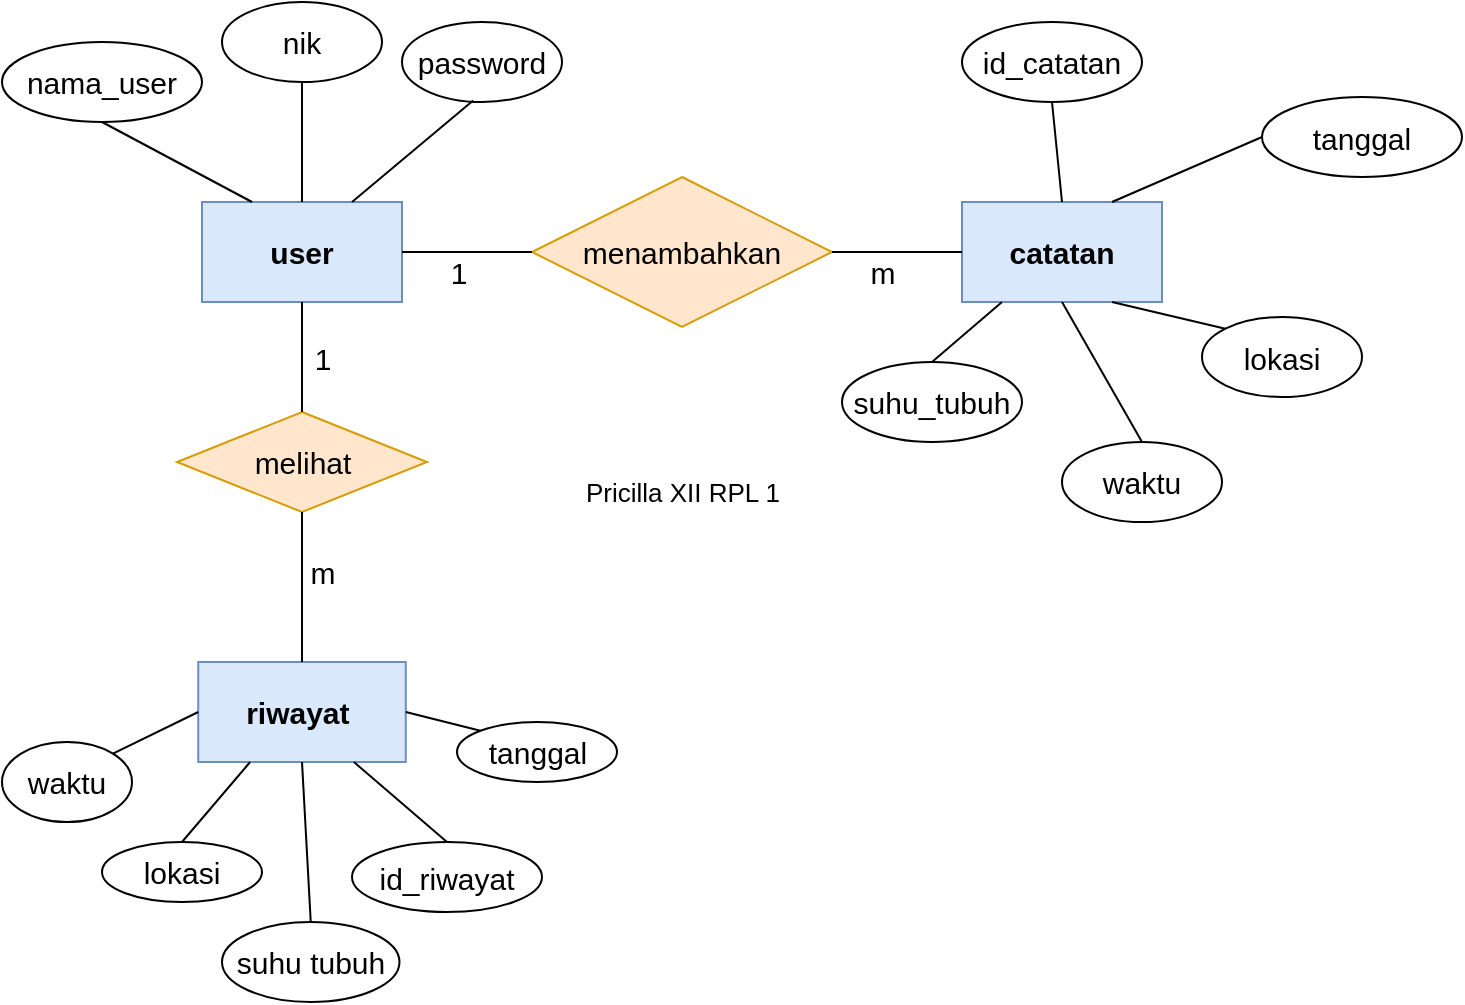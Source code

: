 <mxfile version="20.8.16" type="device"><diagram id="R2lEEEUBdFMjLlhIrx00" name="Page-1"><mxGraphModel dx="864" dy="516" grid="1" gridSize="10" guides="1" tooltips="1" connect="1" arrows="1" fold="1" page="1" pageScale="1" pageWidth="850" pageHeight="1100" math="0" shadow="0" extFonts="Permanent Marker^https://fonts.googleapis.com/css?family=Permanent+Marker"><root><mxCell id="0"/><mxCell id="1" parent="0"/><mxCell id="xdPh64oGeWpzN-MO5llG-1" value="user" style="rounded=0;whiteSpace=wrap;html=1;fontSize=15;fillColor=#dae8fc;strokeColor=#6c8ebf;fontStyle=1" parent="1" vertex="1"><mxGeometry x="110" y="180" width="100" height="50" as="geometry"/></mxCell><mxCell id="xdPh64oGeWpzN-MO5llG-2" value="menambahkan" style="rhombus;whiteSpace=wrap;html=1;fontSize=15;fillColor=#ffe6cc;strokeColor=#d79b00;" parent="1" vertex="1"><mxGeometry x="275" y="167.5" width="150" height="75" as="geometry"/></mxCell><mxCell id="xdPh64oGeWpzN-MO5llG-3" value="catatan" style="rounded=0;whiteSpace=wrap;html=1;fontSize=15;fillColor=#dae8fc;strokeColor=#6c8ebf;fontStyle=1" parent="1" vertex="1"><mxGeometry x="490" y="180" width="100" height="50" as="geometry"/></mxCell><mxCell id="xdPh64oGeWpzN-MO5llG-7" value="nama_user" style="ellipse;whiteSpace=wrap;html=1;fontSize=15;" parent="1" vertex="1"><mxGeometry x="10" y="100" width="100" height="40" as="geometry"/></mxCell><mxCell id="xdPh64oGeWpzN-MO5llG-8" value="nik" style="ellipse;whiteSpace=wrap;html=1;fontSize=15;" parent="1" vertex="1"><mxGeometry x="120" y="80" width="80" height="40" as="geometry"/></mxCell><mxCell id="xdPh64oGeWpzN-MO5llG-10" value="" style="endArrow=none;html=1;rounded=0;fontSize=15;exitX=0.5;exitY=1;exitDx=0;exitDy=0;entryX=0.5;entryY=0;entryDx=0;entryDy=0;" parent="1" source="xdPh64oGeWpzN-MO5llG-8" target="xdPh64oGeWpzN-MO5llG-1" edge="1"><mxGeometry width="50" height="50" relative="1" as="geometry"><mxPoint x="60" y="190" as="sourcePoint"/><mxPoint x="140" y="180" as="targetPoint"/></mxGeometry></mxCell><mxCell id="xdPh64oGeWpzN-MO5llG-11" value="" style="endArrow=none;html=1;rounded=0;fontSize=15;entryX=0.25;entryY=0;entryDx=0;entryDy=0;exitX=0.5;exitY=1;exitDx=0;exitDy=0;" parent="1" source="xdPh64oGeWpzN-MO5llG-7" target="xdPh64oGeWpzN-MO5llG-1" edge="1"><mxGeometry width="50" height="50" relative="1" as="geometry"><mxPoint x="50" y="280" as="sourcePoint"/><mxPoint x="100" y="230" as="targetPoint"/></mxGeometry></mxCell><mxCell id="xdPh64oGeWpzN-MO5llG-15" value="password" style="ellipse;whiteSpace=wrap;html=1;fontSize=15;" parent="1" vertex="1"><mxGeometry x="210" y="90" width="80" height="40" as="geometry"/></mxCell><mxCell id="xdPh64oGeWpzN-MO5llG-16" value="" style="endArrow=none;html=1;rounded=0;fontSize=15;exitX=0.75;exitY=0;exitDx=0;exitDy=0;entryX=0.445;entryY=0.98;entryDx=0;entryDy=0;entryPerimeter=0;" parent="1" source="xdPh64oGeWpzN-MO5llG-1" target="xdPh64oGeWpzN-MO5llG-15" edge="1"><mxGeometry width="50" height="50" relative="1" as="geometry"><mxPoint x="180" y="190" as="sourcePoint"/><mxPoint x="230" y="140" as="targetPoint"/></mxGeometry></mxCell><mxCell id="xdPh64oGeWpzN-MO5llG-17" value="id_catatan" style="ellipse;whiteSpace=wrap;html=1;fontSize=15;" parent="1" vertex="1"><mxGeometry x="490" y="90" width="90" height="40" as="geometry"/></mxCell><mxCell id="xdPh64oGeWpzN-MO5llG-20" value="tanggal" style="ellipse;whiteSpace=wrap;html=1;fontSize=15;" parent="1" vertex="1"><mxGeometry x="640" y="127.5" width="100" height="40" as="geometry"/></mxCell><mxCell id="xdPh64oGeWpzN-MO5llG-21" value="waktu" style="ellipse;whiteSpace=wrap;html=1;fontSize=15;" parent="1" vertex="1"><mxGeometry x="540" y="300" width="80" height="40" as="geometry"/></mxCell><mxCell id="xdPh64oGeWpzN-MO5llG-22" value="lokasi" style="ellipse;whiteSpace=wrap;html=1;fontSize=15;" parent="1" vertex="1"><mxGeometry x="610" y="237.5" width="80" height="40" as="geometry"/></mxCell><mxCell id="xdPh64oGeWpzN-MO5llG-23" value="suhu_tubuh" style="ellipse;whiteSpace=wrap;html=1;fontSize=15;" parent="1" vertex="1"><mxGeometry x="430" y="260" width="90" height="40" as="geometry"/></mxCell><mxCell id="xdPh64oGeWpzN-MO5llG-24" value="" style="endArrow=none;html=1;rounded=0;fontSize=15;exitX=0.5;exitY=0;exitDx=0;exitDy=0;" parent="1" source="xdPh64oGeWpzN-MO5llG-23" edge="1"><mxGeometry width="50" height="50" relative="1" as="geometry"><mxPoint x="480" y="280" as="sourcePoint"/><mxPoint x="510" y="230" as="targetPoint"/></mxGeometry></mxCell><mxCell id="xdPh64oGeWpzN-MO5llG-25" value="" style="endArrow=none;html=1;rounded=0;fontSize=15;entryX=0.5;entryY=1;entryDx=0;entryDy=0;exitX=0.5;exitY=0;exitDx=0;exitDy=0;" parent="1" source="xdPh64oGeWpzN-MO5llG-21" target="xdPh64oGeWpzN-MO5llG-3" edge="1"><mxGeometry width="50" height="50" relative="1" as="geometry"><mxPoint x="600" y="290" as="sourcePoint"/><mxPoint x="610" y="260" as="targetPoint"/></mxGeometry></mxCell><mxCell id="xdPh64oGeWpzN-MO5llG-27" value="" style="endArrow=none;html=1;rounded=0;fontSize=15;entryX=0.5;entryY=1;entryDx=0;entryDy=0;exitX=0.5;exitY=0;exitDx=0;exitDy=0;" parent="1" source="xdPh64oGeWpzN-MO5llG-3" target="xdPh64oGeWpzN-MO5llG-17" edge="1"><mxGeometry width="50" height="50" relative="1" as="geometry"><mxPoint x="490" y="190" as="sourcePoint"/><mxPoint x="540" y="140" as="targetPoint"/></mxGeometry></mxCell><mxCell id="xdPh64oGeWpzN-MO5llG-30" value="" style="endArrow=none;html=1;rounded=0;fontSize=15;entryX=0.75;entryY=0;entryDx=0;entryDy=0;exitX=0;exitY=0.5;exitDx=0;exitDy=0;" parent="1" source="xdPh64oGeWpzN-MO5llG-20" target="xdPh64oGeWpzN-MO5llG-3" edge="1"><mxGeometry width="50" height="50" relative="1" as="geometry"><mxPoint x="610" y="260" as="sourcePoint"/><mxPoint x="660" y="210" as="targetPoint"/></mxGeometry></mxCell><mxCell id="xdPh64oGeWpzN-MO5llG-31" value="" style="endArrow=none;html=1;rounded=0;fontSize=15;entryX=0.75;entryY=1;entryDx=0;entryDy=0;exitX=0;exitY=0;exitDx=0;exitDy=0;" parent="1" source="xdPh64oGeWpzN-MO5llG-22" target="xdPh64oGeWpzN-MO5llG-3" edge="1"><mxGeometry width="50" height="50" relative="1" as="geometry"><mxPoint x="620" y="290" as="sourcePoint"/><mxPoint x="640" y="260" as="targetPoint"/></mxGeometry></mxCell><mxCell id="csybb6w0sOUXzw2MAqha-1" value="Pricilla XII RPL 1" style="text;html=1;align=center;verticalAlign=middle;resizable=0;points=[];autosize=1;strokeColor=none;fillColor=none;fontSize=13;" parent="1" vertex="1"><mxGeometry x="290" y="310" width="120" height="30" as="geometry"/></mxCell><mxCell id="csybb6w0sOUXzw2MAqha-3" value="1" style="text;html=1;align=center;verticalAlign=middle;resizable=0;points=[];autosize=1;strokeColor=none;fillColor=none;fontSize=15;" parent="1" vertex="1"><mxGeometry x="222.51" y="200" width="30" height="30" as="geometry"/></mxCell><mxCell id="csybb6w0sOUXzw2MAqha-4" value="m" style="text;html=1;align=center;verticalAlign=middle;resizable=0;points=[];autosize=1;strokeColor=none;fillColor=none;fontSize=15;" parent="1" vertex="1"><mxGeometry x="430" y="200" width="40" height="30" as="geometry"/></mxCell><mxCell id="TVTSQYNFymQfvqSXY4HJ-3" style="edgeStyle=orthogonalEdgeStyle;rounded=0;sketch=1;hachureGap=4;jiggle=2;curveFitting=1;orthogonalLoop=1;jettySize=auto;html=1;exitX=1;exitY=0.5;exitDx=0;exitDy=0;entryX=0.5;entryY=0;entryDx=0;entryDy=0;fontFamily=Architects Daughter;fontSource=https%3A%2F%2Ffonts.googleapis.com%2Fcss%3Ffamily%3DArchitects%2BDaughter;fontSize=16;strokeColor=none;" parent="1" source="csybb6w0sOUXzw2MAqha-8" target="csybb6w0sOUXzw2MAqha-9" edge="1"><mxGeometry relative="1" as="geometry"/></mxCell><mxCell id="csybb6w0sOUXzw2MAqha-8" value="riwayat&amp;nbsp;" style="rounded=0;whiteSpace=wrap;html=1;fontSize=15;fillColor=#dae8fc;strokeColor=#6c8ebf;fontStyle=1" parent="1" vertex="1"><mxGeometry x="108.13" y="410" width="103.75" height="50" as="geometry"/></mxCell><mxCell id="csybb6w0sOUXzw2MAqha-9" value="tanggal" style="ellipse;whiteSpace=wrap;html=1;fontSize=15;" parent="1" vertex="1"><mxGeometry x="237.5" y="440" width="80" height="30" as="geometry"/></mxCell><mxCell id="csybb6w0sOUXzw2MAqha-10" value="waktu" style="ellipse;whiteSpace=wrap;html=1;fontSize=15;" parent="1" vertex="1"><mxGeometry x="10" y="450" width="65" height="40" as="geometry"/></mxCell><mxCell id="csybb6w0sOUXzw2MAqha-11" value="lokasi" style="ellipse;whiteSpace=wrap;html=1;fontSize=15;" parent="1" vertex="1"><mxGeometry x="60" y="500" width="80" height="30" as="geometry"/></mxCell><mxCell id="csybb6w0sOUXzw2MAqha-12" value="suhu tubuh" style="ellipse;whiteSpace=wrap;html=1;fontSize=15;" parent="1" vertex="1"><mxGeometry x="120" y="540" width="88.75" height="40" as="geometry"/></mxCell><mxCell id="csybb6w0sOUXzw2MAqha-13" value="" style="endArrow=none;html=1;rounded=0;fontSize=15;entryX=1;entryY=0.5;entryDx=0;entryDy=0;exitX=0;exitY=0;exitDx=0;exitDy=0;" parent="1" source="csybb6w0sOUXzw2MAqha-9" target="csybb6w0sOUXzw2MAqha-8" edge="1"><mxGeometry width="50" height="50" relative="1" as="geometry"><mxPoint x="230" y="620" as="sourcePoint"/><mxPoint x="280" y="570" as="targetPoint"/></mxGeometry></mxCell><mxCell id="csybb6w0sOUXzw2MAqha-14" value="" style="endArrow=none;html=1;rounded=0;fontSize=15;entryX=0;entryY=0.5;entryDx=0;entryDy=0;exitX=1;exitY=0;exitDx=0;exitDy=0;" parent="1" source="csybb6w0sOUXzw2MAqha-10" target="csybb6w0sOUXzw2MAqha-8" edge="1"><mxGeometry width="50" height="50" relative="1" as="geometry"><mxPoint x="230" y="610" as="sourcePoint"/><mxPoint x="280" y="560" as="targetPoint"/></mxGeometry></mxCell><mxCell id="csybb6w0sOUXzw2MAqha-15" value="" style="endArrow=none;html=1;rounded=0;fontSize=15;entryX=0.25;entryY=1;entryDx=0;entryDy=0;exitX=0.5;exitY=0;exitDx=0;exitDy=0;" parent="1" source="csybb6w0sOUXzw2MAqha-11" target="csybb6w0sOUXzw2MAqha-8" edge="1"><mxGeometry width="50" height="50" relative="1" as="geometry"><mxPoint x="110" y="570" as="sourcePoint"/><mxPoint x="160" y="470" as="targetPoint"/></mxGeometry></mxCell><mxCell id="csybb6w0sOUXzw2MAqha-16" value="" style="endArrow=none;html=1;rounded=0;fontSize=15;entryX=0.5;entryY=1;entryDx=0;entryDy=0;exitX=0.5;exitY=0;exitDx=0;exitDy=0;" parent="1" source="csybb6w0sOUXzw2MAqha-12" target="csybb6w0sOUXzw2MAqha-8" edge="1"><mxGeometry width="50" height="50" relative="1" as="geometry"><mxPoint x="390" y="630" as="sourcePoint"/><mxPoint x="440" y="580" as="targetPoint"/></mxGeometry></mxCell><mxCell id="csybb6w0sOUXzw2MAqha-17" value="id_riwayat" style="ellipse;whiteSpace=wrap;html=1;fontSize=15;" parent="1" vertex="1"><mxGeometry x="185" y="500" width="95" height="35" as="geometry"/></mxCell><mxCell id="csybb6w0sOUXzw2MAqha-19" value="" style="endArrow=none;html=1;rounded=0;fontSize=15;entryX=0.75;entryY=1;entryDx=0;entryDy=0;exitX=0.5;exitY=0;exitDx=0;exitDy=0;" parent="1" source="csybb6w0sOUXzw2MAqha-17" target="csybb6w0sOUXzw2MAqha-8" edge="1"><mxGeometry width="50" height="50" relative="1" as="geometry"><mxPoint x="440" y="560" as="sourcePoint"/><mxPoint x="490" y="510" as="targetPoint"/></mxGeometry></mxCell><mxCell id="csybb6w0sOUXzw2MAqha-21" value="melihat" style="rhombus;whiteSpace=wrap;html=1;fontSize=15;fillColor=#ffe6cc;strokeColor=#d79b00;" parent="1" vertex="1"><mxGeometry x="97.51" y="285" width="125" height="50" as="geometry"/></mxCell><mxCell id="csybb6w0sOUXzw2MAqha-23" value="1" style="text;html=1;align=center;verticalAlign=middle;resizable=0;points=[];autosize=1;strokeColor=none;fillColor=none;fontSize=15;" parent="1" vertex="1"><mxGeometry x="155" y="242.5" width="30" height="30" as="geometry"/></mxCell><mxCell id="csybb6w0sOUXzw2MAqha-24" value="m" style="text;html=1;align=center;verticalAlign=middle;resizable=0;points=[];autosize=1;strokeColor=none;fillColor=none;fontSize=15;rotation=0;" parent="1" vertex="1"><mxGeometry x="150" y="350" width="40" height="30" as="geometry"/></mxCell><mxCell id="lyJKTTdBGkSnHqUWQd63-1" value="" style="endArrow=none;html=1;rounded=0;hachureGap=4;fontFamily=Architects Daughter;fontSource=https%3A%2F%2Ffonts.googleapis.com%2Fcss%3Ffamily%3DArchitects%2BDaughter;fontSize=16;entryX=0;entryY=0.5;entryDx=0;entryDy=0;exitX=1;exitY=0.5;exitDx=0;exitDy=0;" parent="1" source="xdPh64oGeWpzN-MO5llG-1" target="xdPh64oGeWpzN-MO5llG-2" edge="1"><mxGeometry width="50" height="50" relative="1" as="geometry"><mxPoint x="240" y="310" as="sourcePoint"/><mxPoint x="290" y="260" as="targetPoint"/></mxGeometry></mxCell><mxCell id="lyJKTTdBGkSnHqUWQd63-2" value="" style="endArrow=none;html=1;rounded=0;sketch=0;hachureGap=4;jiggle=2;curveFitting=1;fontFamily=Architects Daughter;fontSource=https%3A%2F%2Ffonts.googleapis.com%2Fcss%3Ffamily%3DArchitects%2BDaughter;fontSize=16;exitX=1;exitY=0.5;exitDx=0;exitDy=0;entryX=0;entryY=0.5;entryDx=0;entryDy=0;" parent="1" source="xdPh64oGeWpzN-MO5llG-2" target="xdPh64oGeWpzN-MO5llG-3" edge="1"><mxGeometry width="50" height="50" relative="1" as="geometry"><mxPoint x="450" y="250" as="sourcePoint"/><mxPoint x="500" y="200" as="targetPoint"/></mxGeometry></mxCell><mxCell id="lyJKTTdBGkSnHqUWQd63-4" value="" style="endArrow=none;html=1;rounded=0;sketch=0;hachureGap=4;jiggle=2;curveFitting=1;fontFamily=Architects Daughter;fontSource=https%3A%2F%2Ffonts.googleapis.com%2Fcss%3Ffamily%3DArchitects%2BDaughter;fontSize=16;entryX=0.5;entryY=1;entryDx=0;entryDy=0;exitX=0.5;exitY=0;exitDx=0;exitDy=0;" parent="1" source="csybb6w0sOUXzw2MAqha-21" target="xdPh64oGeWpzN-MO5llG-1" edge="1"><mxGeometry width="50" height="50" relative="1" as="geometry"><mxPoint x="140" y="280" as="sourcePoint"/><mxPoint x="190" y="230" as="targetPoint"/></mxGeometry></mxCell><mxCell id="lyJKTTdBGkSnHqUWQd63-5" value="" style="endArrow=none;html=1;rounded=0;sketch=0;hachureGap=4;jiggle=2;curveFitting=1;fontFamily=Architects Daughter;fontSource=https%3A%2F%2Ffonts.googleapis.com%2Fcss%3Ffamily%3DArchitects%2BDaughter;fontSize=16;entryX=0.5;entryY=1;entryDx=0;entryDy=0;exitX=0.5;exitY=0;exitDx=0;exitDy=0;" parent="1" source="csybb6w0sOUXzw2MAqha-8" target="csybb6w0sOUXzw2MAqha-21" edge="1"><mxGeometry width="50" height="50" relative="1" as="geometry"><mxPoint x="30" y="400" as="sourcePoint"/><mxPoint x="80" y="350" as="targetPoint"/></mxGeometry></mxCell></root></mxGraphModel></diagram></mxfile>